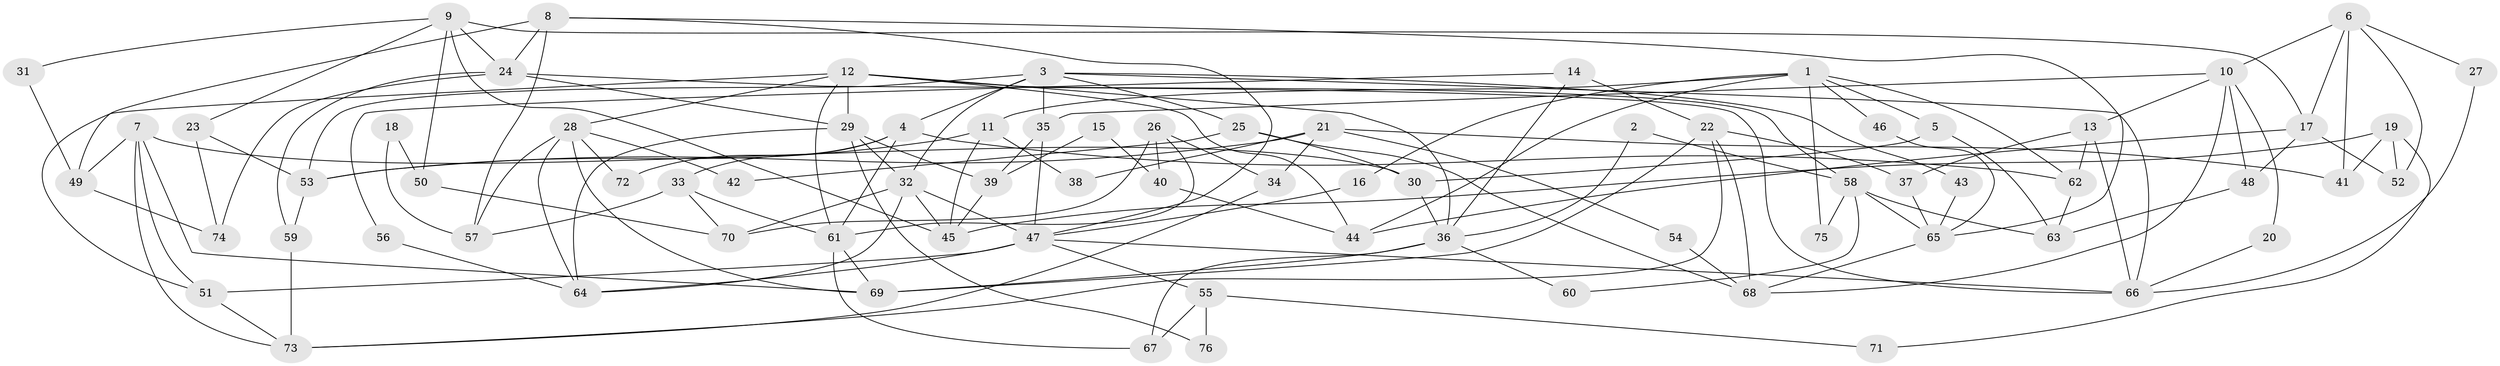 // coarse degree distribution, {9: 0.08888888888888889, 2: 0.15555555555555556, 13: 0.022222222222222223, 11: 0.022222222222222223, 3: 0.15555555555555556, 5: 0.08888888888888889, 4: 0.26666666666666666, 7: 0.022222222222222223, 6: 0.06666666666666667, 8: 0.06666666666666667, 10: 0.044444444444444446}
// Generated by graph-tools (version 1.1) at 2025/19/03/04/25 18:19:00]
// undirected, 76 vertices, 152 edges
graph export_dot {
graph [start="1"]
  node [color=gray90,style=filled];
  1;
  2;
  3;
  4;
  5;
  6;
  7;
  8;
  9;
  10;
  11;
  12;
  13;
  14;
  15;
  16;
  17;
  18;
  19;
  20;
  21;
  22;
  23;
  24;
  25;
  26;
  27;
  28;
  29;
  30;
  31;
  32;
  33;
  34;
  35;
  36;
  37;
  38;
  39;
  40;
  41;
  42;
  43;
  44;
  45;
  46;
  47;
  48;
  49;
  50;
  51;
  52;
  53;
  54;
  55;
  56;
  57;
  58;
  59;
  60;
  61;
  62;
  63;
  64;
  65;
  66;
  67;
  68;
  69;
  70;
  71;
  72;
  73;
  74;
  75;
  76;
  1 -- 62;
  1 -- 5;
  1 -- 11;
  1 -- 16;
  1 -- 44;
  1 -- 46;
  1 -- 75;
  2 -- 36;
  2 -- 58;
  3 -- 4;
  3 -- 66;
  3 -- 25;
  3 -- 32;
  3 -- 35;
  3 -- 43;
  3 -- 53;
  4 -- 33;
  4 -- 61;
  4 -- 62;
  4 -- 72;
  5 -- 30;
  5 -- 63;
  6 -- 17;
  6 -- 10;
  6 -- 27;
  6 -- 41;
  6 -- 52;
  7 -- 73;
  7 -- 69;
  7 -- 30;
  7 -- 49;
  7 -- 51;
  8 -- 47;
  8 -- 49;
  8 -- 24;
  8 -- 57;
  8 -- 65;
  9 -- 45;
  9 -- 24;
  9 -- 17;
  9 -- 23;
  9 -- 31;
  9 -- 50;
  10 -- 68;
  10 -- 35;
  10 -- 13;
  10 -- 20;
  10 -- 48;
  11 -- 45;
  11 -- 38;
  11 -- 53;
  12 -- 51;
  12 -- 29;
  12 -- 28;
  12 -- 36;
  12 -- 44;
  12 -- 58;
  12 -- 61;
  13 -- 66;
  13 -- 37;
  13 -- 62;
  14 -- 36;
  14 -- 22;
  14 -- 56;
  15 -- 39;
  15 -- 40;
  16 -- 47;
  17 -- 44;
  17 -- 48;
  17 -- 52;
  18 -- 50;
  18 -- 57;
  19 -- 52;
  19 -- 45;
  19 -- 41;
  19 -- 71;
  20 -- 66;
  21 -- 53;
  21 -- 41;
  21 -- 34;
  21 -- 38;
  21 -- 54;
  22 -- 37;
  22 -- 69;
  22 -- 68;
  22 -- 73;
  23 -- 53;
  23 -- 74;
  24 -- 59;
  24 -- 29;
  24 -- 66;
  24 -- 74;
  25 -- 68;
  25 -- 30;
  25 -- 42;
  26 -- 34;
  26 -- 61;
  26 -- 40;
  26 -- 70;
  27 -- 66;
  28 -- 69;
  28 -- 42;
  28 -- 57;
  28 -- 64;
  28 -- 72;
  29 -- 32;
  29 -- 39;
  29 -- 64;
  29 -- 76;
  30 -- 36;
  31 -- 49;
  32 -- 64;
  32 -- 45;
  32 -- 47;
  32 -- 70;
  33 -- 57;
  33 -- 70;
  33 -- 61;
  34 -- 73;
  35 -- 47;
  35 -- 39;
  36 -- 60;
  36 -- 67;
  36 -- 69;
  37 -- 65;
  39 -- 45;
  40 -- 44;
  43 -- 65;
  46 -- 65;
  47 -- 64;
  47 -- 51;
  47 -- 55;
  47 -- 66;
  48 -- 63;
  49 -- 74;
  50 -- 70;
  51 -- 73;
  53 -- 59;
  54 -- 68;
  55 -- 67;
  55 -- 71;
  55 -- 76;
  56 -- 64;
  58 -- 63;
  58 -- 60;
  58 -- 65;
  58 -- 75;
  59 -- 73;
  61 -- 67;
  61 -- 69;
  62 -- 63;
  65 -- 68;
}
